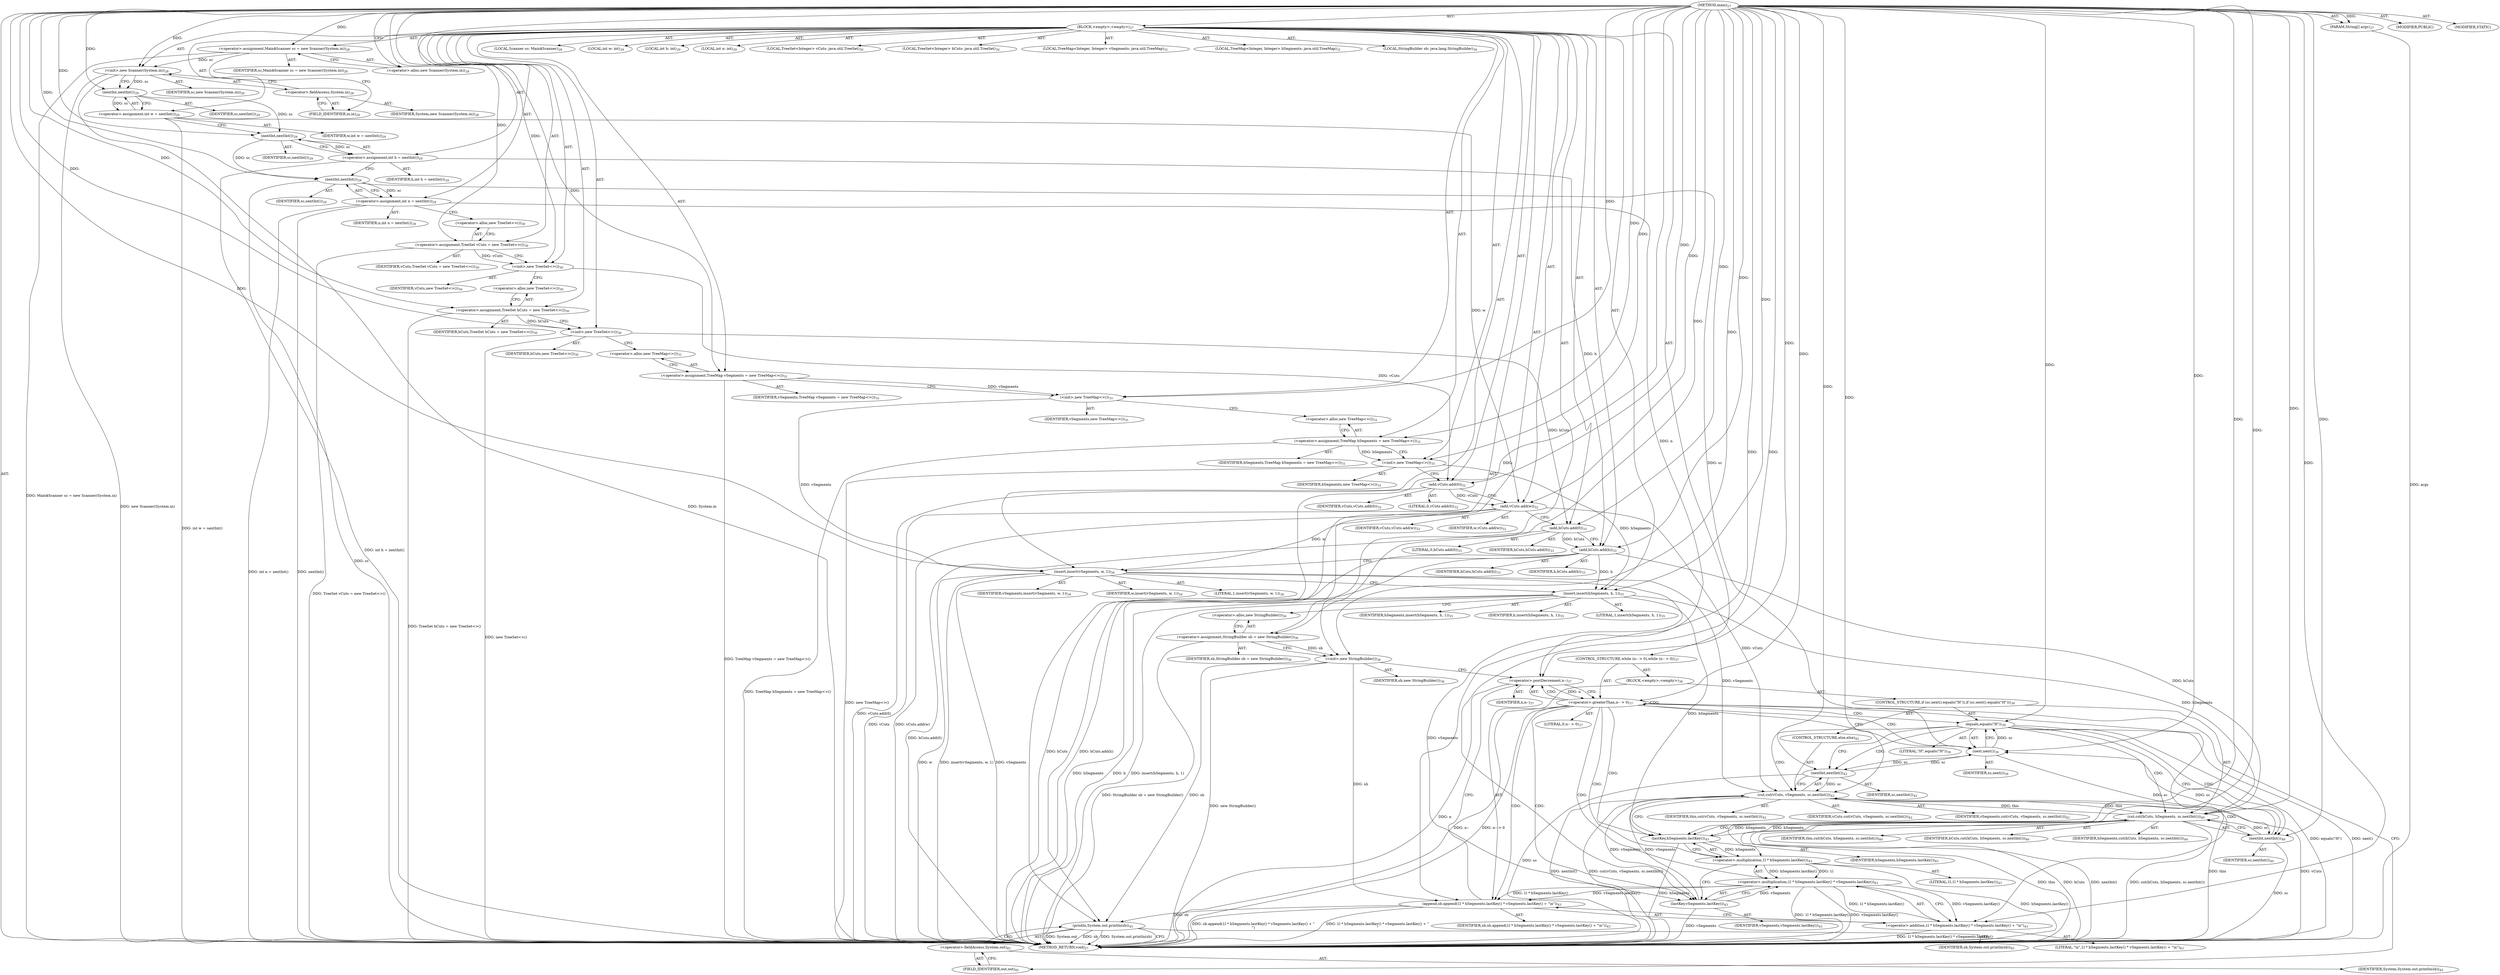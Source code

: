 digraph "main" {  
"115" [label = <(METHOD,main)<SUB>27</SUB>> ]
"116" [label = <(PARAM,String[] args)<SUB>27</SUB>> ]
"117" [label = <(BLOCK,&lt;empty&gt;,&lt;empty&gt;)<SUB>27</SUB>> ]
"4" [label = <(LOCAL,Scanner sc: Main$Scanner)<SUB>28</SUB>> ]
"118" [label = <(&lt;operator&gt;.assignment,Main$Scanner sc = new Scanner(System.in))<SUB>28</SUB>> ]
"119" [label = <(IDENTIFIER,sc,Main$Scanner sc = new Scanner(System.in))<SUB>28</SUB>> ]
"120" [label = <(&lt;operator&gt;.alloc,new Scanner(System.in))<SUB>28</SUB>> ]
"121" [label = <(&lt;init&gt;,new Scanner(System.in))<SUB>28</SUB>> ]
"3" [label = <(IDENTIFIER,sc,new Scanner(System.in))<SUB>28</SUB>> ]
"122" [label = <(&lt;operator&gt;.fieldAccess,System.in)<SUB>28</SUB>> ]
"123" [label = <(IDENTIFIER,System,new Scanner(System.in))<SUB>28</SUB>> ]
"124" [label = <(FIELD_IDENTIFIER,in,in)<SUB>28</SUB>> ]
"125" [label = <(LOCAL,int w: int)<SUB>29</SUB>> ]
"126" [label = <(LOCAL,int h: int)<SUB>29</SUB>> ]
"127" [label = <(LOCAL,int n: int)<SUB>29</SUB>> ]
"128" [label = <(&lt;operator&gt;.assignment,int w = nextInt())<SUB>29</SUB>> ]
"129" [label = <(IDENTIFIER,w,int w = nextInt())<SUB>29</SUB>> ]
"130" [label = <(nextInt,nextInt())<SUB>29</SUB>> ]
"131" [label = <(IDENTIFIER,sc,nextInt())<SUB>29</SUB>> ]
"132" [label = <(&lt;operator&gt;.assignment,int h = nextInt())<SUB>29</SUB>> ]
"133" [label = <(IDENTIFIER,h,int h = nextInt())<SUB>29</SUB>> ]
"134" [label = <(nextInt,nextInt())<SUB>29</SUB>> ]
"135" [label = <(IDENTIFIER,sc,nextInt())<SUB>29</SUB>> ]
"136" [label = <(&lt;operator&gt;.assignment,int n = nextInt())<SUB>29</SUB>> ]
"137" [label = <(IDENTIFIER,n,int n = nextInt())<SUB>29</SUB>> ]
"138" [label = <(nextInt,nextInt())<SUB>29</SUB>> ]
"139" [label = <(IDENTIFIER,sc,nextInt())<SUB>29</SUB>> ]
"6" [label = <(LOCAL,TreeSet&lt;Integer&gt; vCuts: java.util.TreeSet)<SUB>30</SUB>> ]
"8" [label = <(LOCAL,TreeSet&lt;Integer&gt; hCuts: java.util.TreeSet)<SUB>30</SUB>> ]
"140" [label = <(&lt;operator&gt;.assignment,TreeSet vCuts = new TreeSet&lt;&gt;())<SUB>30</SUB>> ]
"141" [label = <(IDENTIFIER,vCuts,TreeSet vCuts = new TreeSet&lt;&gt;())<SUB>30</SUB>> ]
"142" [label = <(&lt;operator&gt;.alloc,new TreeSet&lt;&gt;())<SUB>30</SUB>> ]
"143" [label = <(&lt;init&gt;,new TreeSet&lt;&gt;())<SUB>30</SUB>> ]
"5" [label = <(IDENTIFIER,vCuts,new TreeSet&lt;&gt;())<SUB>30</SUB>> ]
"144" [label = <(&lt;operator&gt;.assignment,TreeSet hCuts = new TreeSet&lt;&gt;())<SUB>30</SUB>> ]
"145" [label = <(IDENTIFIER,hCuts,TreeSet hCuts = new TreeSet&lt;&gt;())<SUB>30</SUB>> ]
"146" [label = <(&lt;operator&gt;.alloc,new TreeSet&lt;&gt;())<SUB>30</SUB>> ]
"147" [label = <(&lt;init&gt;,new TreeSet&lt;&gt;())<SUB>30</SUB>> ]
"7" [label = <(IDENTIFIER,hCuts,new TreeSet&lt;&gt;())<SUB>30</SUB>> ]
"10" [label = <(LOCAL,TreeMap&lt;Integer, Integer&gt; vSegments: java.util.TreeMap)<SUB>31</SUB>> ]
"12" [label = <(LOCAL,TreeMap&lt;Integer, Integer&gt; hSegments: java.util.TreeMap)<SUB>31</SUB>> ]
"148" [label = <(&lt;operator&gt;.assignment,TreeMap vSegments = new TreeMap&lt;&gt;())<SUB>31</SUB>> ]
"149" [label = <(IDENTIFIER,vSegments,TreeMap vSegments = new TreeMap&lt;&gt;())<SUB>31</SUB>> ]
"150" [label = <(&lt;operator&gt;.alloc,new TreeMap&lt;&gt;())<SUB>31</SUB>> ]
"151" [label = <(&lt;init&gt;,new TreeMap&lt;&gt;())<SUB>31</SUB>> ]
"9" [label = <(IDENTIFIER,vSegments,new TreeMap&lt;&gt;())<SUB>31</SUB>> ]
"152" [label = <(&lt;operator&gt;.assignment,TreeMap hSegments = new TreeMap&lt;&gt;())<SUB>31</SUB>> ]
"153" [label = <(IDENTIFIER,hSegments,TreeMap hSegments = new TreeMap&lt;&gt;())<SUB>31</SUB>> ]
"154" [label = <(&lt;operator&gt;.alloc,new TreeMap&lt;&gt;())<SUB>31</SUB>> ]
"155" [label = <(&lt;init&gt;,new TreeMap&lt;&gt;())<SUB>31</SUB>> ]
"11" [label = <(IDENTIFIER,hSegments,new TreeMap&lt;&gt;())<SUB>31</SUB>> ]
"156" [label = <(add,vCuts.add(0))<SUB>32</SUB>> ]
"157" [label = <(IDENTIFIER,vCuts,vCuts.add(0))<SUB>32</SUB>> ]
"158" [label = <(LITERAL,0,vCuts.add(0))<SUB>32</SUB>> ]
"159" [label = <(add,vCuts.add(w))<SUB>32</SUB>> ]
"160" [label = <(IDENTIFIER,vCuts,vCuts.add(w))<SUB>32</SUB>> ]
"161" [label = <(IDENTIFIER,w,vCuts.add(w))<SUB>32</SUB>> ]
"162" [label = <(add,hCuts.add(0))<SUB>33</SUB>> ]
"163" [label = <(IDENTIFIER,hCuts,hCuts.add(0))<SUB>33</SUB>> ]
"164" [label = <(LITERAL,0,hCuts.add(0))<SUB>33</SUB>> ]
"165" [label = <(add,hCuts.add(h))<SUB>33</SUB>> ]
"166" [label = <(IDENTIFIER,hCuts,hCuts.add(h))<SUB>33</SUB>> ]
"167" [label = <(IDENTIFIER,h,hCuts.add(h))<SUB>33</SUB>> ]
"168" [label = <(insert,insert(vSegments, w, 1))<SUB>34</SUB>> ]
"169" [label = <(IDENTIFIER,vSegments,insert(vSegments, w, 1))<SUB>34</SUB>> ]
"170" [label = <(IDENTIFIER,w,insert(vSegments, w, 1))<SUB>34</SUB>> ]
"171" [label = <(LITERAL,1,insert(vSegments, w, 1))<SUB>34</SUB>> ]
"172" [label = <(insert,insert(hSegments, h, 1))<SUB>35</SUB>> ]
"173" [label = <(IDENTIFIER,hSegments,insert(hSegments, h, 1))<SUB>35</SUB>> ]
"174" [label = <(IDENTIFIER,h,insert(hSegments, h, 1))<SUB>35</SUB>> ]
"175" [label = <(LITERAL,1,insert(hSegments, h, 1))<SUB>35</SUB>> ]
"14" [label = <(LOCAL,StringBuilder sb: java.lang.StringBuilder)<SUB>36</SUB>> ]
"176" [label = <(&lt;operator&gt;.assignment,StringBuilder sb = new StringBuilder())<SUB>36</SUB>> ]
"177" [label = <(IDENTIFIER,sb,StringBuilder sb = new StringBuilder())<SUB>36</SUB>> ]
"178" [label = <(&lt;operator&gt;.alloc,new StringBuilder())<SUB>36</SUB>> ]
"179" [label = <(&lt;init&gt;,new StringBuilder())<SUB>36</SUB>> ]
"13" [label = <(IDENTIFIER,sb,new StringBuilder())<SUB>36</SUB>> ]
"180" [label = <(CONTROL_STRUCTURE,while (n-- &gt; 0),while (n-- &gt; 0))<SUB>37</SUB>> ]
"181" [label = <(&lt;operator&gt;.greaterThan,n-- &gt; 0)<SUB>37</SUB>> ]
"182" [label = <(&lt;operator&gt;.postDecrement,n--)<SUB>37</SUB>> ]
"183" [label = <(IDENTIFIER,n,n--)<SUB>37</SUB>> ]
"184" [label = <(LITERAL,0,n-- &gt; 0)<SUB>37</SUB>> ]
"185" [label = <(BLOCK,&lt;empty&gt;,&lt;empty&gt;)<SUB>38</SUB>> ]
"186" [label = <(CONTROL_STRUCTURE,if (sc.next().equals(&quot;H&quot;)),if (sc.next().equals(&quot;H&quot;)))<SUB>39</SUB>> ]
"187" [label = <(equals,equals(&quot;H&quot;))<SUB>39</SUB>> ]
"188" [label = <(next,next())<SUB>39</SUB>> ]
"189" [label = <(IDENTIFIER,sc,next())<SUB>39</SUB>> ]
"190" [label = <(LITERAL,&quot;H&quot;,equals(&quot;H&quot;))<SUB>39</SUB>> ]
"191" [label = <(cut,cut(hCuts, hSegments, sc.nextInt()))<SUB>40</SUB>> ]
"192" [label = <(IDENTIFIER,this,cut(hCuts, hSegments, sc.nextInt()))<SUB>40</SUB>> ]
"193" [label = <(IDENTIFIER,hCuts,cut(hCuts, hSegments, sc.nextInt()))<SUB>40</SUB>> ]
"194" [label = <(IDENTIFIER,hSegments,cut(hCuts, hSegments, sc.nextInt()))<SUB>40</SUB>> ]
"195" [label = <(nextInt,nextInt())<SUB>40</SUB>> ]
"196" [label = <(IDENTIFIER,sc,nextInt())<SUB>40</SUB>> ]
"197" [label = <(CONTROL_STRUCTURE,else,else)<SUB>42</SUB>> ]
"198" [label = <(cut,cut(vCuts, vSegments, sc.nextInt()))<SUB>42</SUB>> ]
"199" [label = <(IDENTIFIER,this,cut(vCuts, vSegments, sc.nextInt()))<SUB>42</SUB>> ]
"200" [label = <(IDENTIFIER,vCuts,cut(vCuts, vSegments, sc.nextInt()))<SUB>42</SUB>> ]
"201" [label = <(IDENTIFIER,vSegments,cut(vCuts, vSegments, sc.nextInt()))<SUB>42</SUB>> ]
"202" [label = <(nextInt,nextInt())<SUB>42</SUB>> ]
"203" [label = <(IDENTIFIER,sc,nextInt())<SUB>42</SUB>> ]
"204" [label = <(append,sb.append(1l * hSegments.lastKey() * vSegments.lastKey() + &quot;\n&quot;))<SUB>43</SUB>> ]
"205" [label = <(IDENTIFIER,sb,sb.append(1l * hSegments.lastKey() * vSegments.lastKey() + &quot;\n&quot;))<SUB>43</SUB>> ]
"206" [label = <(&lt;operator&gt;.addition,1l * hSegments.lastKey() * vSegments.lastKey() + &quot;\n&quot;)<SUB>43</SUB>> ]
"207" [label = <(&lt;operator&gt;.multiplication,1l * hSegments.lastKey() * vSegments.lastKey())<SUB>43</SUB>> ]
"208" [label = <(&lt;operator&gt;.multiplication,1l * hSegments.lastKey())<SUB>43</SUB>> ]
"209" [label = <(LITERAL,1l,1l * hSegments.lastKey())<SUB>43</SUB>> ]
"210" [label = <(lastKey,hSegments.lastKey())<SUB>43</SUB>> ]
"211" [label = <(IDENTIFIER,hSegments,hSegments.lastKey())<SUB>43</SUB>> ]
"212" [label = <(lastKey,vSegments.lastKey())<SUB>43</SUB>> ]
"213" [label = <(IDENTIFIER,vSegments,vSegments.lastKey())<SUB>43</SUB>> ]
"214" [label = <(LITERAL,&quot;\n&quot;,1l * hSegments.lastKey() * vSegments.lastKey() + &quot;\n&quot;)<SUB>43</SUB>> ]
"215" [label = <(println,System.out.println(sb))<SUB>45</SUB>> ]
"216" [label = <(&lt;operator&gt;.fieldAccess,System.out)<SUB>45</SUB>> ]
"217" [label = <(IDENTIFIER,System,System.out.println(sb))<SUB>45</SUB>> ]
"218" [label = <(FIELD_IDENTIFIER,out,out)<SUB>45</SUB>> ]
"219" [label = <(IDENTIFIER,sb,System.out.println(sb))<SUB>45</SUB>> ]
"220" [label = <(MODIFIER,PUBLIC)> ]
"221" [label = <(MODIFIER,STATIC)> ]
"222" [label = <(METHOD_RETURN,void)<SUB>27</SUB>> ]
  "115" -> "116"  [ label = "AST: "] 
  "115" -> "117"  [ label = "AST: "] 
  "115" -> "220"  [ label = "AST: "] 
  "115" -> "221"  [ label = "AST: "] 
  "115" -> "222"  [ label = "AST: "] 
  "117" -> "4"  [ label = "AST: "] 
  "117" -> "118"  [ label = "AST: "] 
  "117" -> "121"  [ label = "AST: "] 
  "117" -> "125"  [ label = "AST: "] 
  "117" -> "126"  [ label = "AST: "] 
  "117" -> "127"  [ label = "AST: "] 
  "117" -> "128"  [ label = "AST: "] 
  "117" -> "132"  [ label = "AST: "] 
  "117" -> "136"  [ label = "AST: "] 
  "117" -> "6"  [ label = "AST: "] 
  "117" -> "8"  [ label = "AST: "] 
  "117" -> "140"  [ label = "AST: "] 
  "117" -> "143"  [ label = "AST: "] 
  "117" -> "144"  [ label = "AST: "] 
  "117" -> "147"  [ label = "AST: "] 
  "117" -> "10"  [ label = "AST: "] 
  "117" -> "12"  [ label = "AST: "] 
  "117" -> "148"  [ label = "AST: "] 
  "117" -> "151"  [ label = "AST: "] 
  "117" -> "152"  [ label = "AST: "] 
  "117" -> "155"  [ label = "AST: "] 
  "117" -> "156"  [ label = "AST: "] 
  "117" -> "159"  [ label = "AST: "] 
  "117" -> "162"  [ label = "AST: "] 
  "117" -> "165"  [ label = "AST: "] 
  "117" -> "168"  [ label = "AST: "] 
  "117" -> "172"  [ label = "AST: "] 
  "117" -> "14"  [ label = "AST: "] 
  "117" -> "176"  [ label = "AST: "] 
  "117" -> "179"  [ label = "AST: "] 
  "117" -> "180"  [ label = "AST: "] 
  "117" -> "215"  [ label = "AST: "] 
  "118" -> "119"  [ label = "AST: "] 
  "118" -> "120"  [ label = "AST: "] 
  "121" -> "3"  [ label = "AST: "] 
  "121" -> "122"  [ label = "AST: "] 
  "122" -> "123"  [ label = "AST: "] 
  "122" -> "124"  [ label = "AST: "] 
  "128" -> "129"  [ label = "AST: "] 
  "128" -> "130"  [ label = "AST: "] 
  "130" -> "131"  [ label = "AST: "] 
  "132" -> "133"  [ label = "AST: "] 
  "132" -> "134"  [ label = "AST: "] 
  "134" -> "135"  [ label = "AST: "] 
  "136" -> "137"  [ label = "AST: "] 
  "136" -> "138"  [ label = "AST: "] 
  "138" -> "139"  [ label = "AST: "] 
  "140" -> "141"  [ label = "AST: "] 
  "140" -> "142"  [ label = "AST: "] 
  "143" -> "5"  [ label = "AST: "] 
  "144" -> "145"  [ label = "AST: "] 
  "144" -> "146"  [ label = "AST: "] 
  "147" -> "7"  [ label = "AST: "] 
  "148" -> "149"  [ label = "AST: "] 
  "148" -> "150"  [ label = "AST: "] 
  "151" -> "9"  [ label = "AST: "] 
  "152" -> "153"  [ label = "AST: "] 
  "152" -> "154"  [ label = "AST: "] 
  "155" -> "11"  [ label = "AST: "] 
  "156" -> "157"  [ label = "AST: "] 
  "156" -> "158"  [ label = "AST: "] 
  "159" -> "160"  [ label = "AST: "] 
  "159" -> "161"  [ label = "AST: "] 
  "162" -> "163"  [ label = "AST: "] 
  "162" -> "164"  [ label = "AST: "] 
  "165" -> "166"  [ label = "AST: "] 
  "165" -> "167"  [ label = "AST: "] 
  "168" -> "169"  [ label = "AST: "] 
  "168" -> "170"  [ label = "AST: "] 
  "168" -> "171"  [ label = "AST: "] 
  "172" -> "173"  [ label = "AST: "] 
  "172" -> "174"  [ label = "AST: "] 
  "172" -> "175"  [ label = "AST: "] 
  "176" -> "177"  [ label = "AST: "] 
  "176" -> "178"  [ label = "AST: "] 
  "179" -> "13"  [ label = "AST: "] 
  "180" -> "181"  [ label = "AST: "] 
  "180" -> "185"  [ label = "AST: "] 
  "181" -> "182"  [ label = "AST: "] 
  "181" -> "184"  [ label = "AST: "] 
  "182" -> "183"  [ label = "AST: "] 
  "185" -> "186"  [ label = "AST: "] 
  "185" -> "204"  [ label = "AST: "] 
  "186" -> "187"  [ label = "AST: "] 
  "186" -> "191"  [ label = "AST: "] 
  "186" -> "197"  [ label = "AST: "] 
  "187" -> "188"  [ label = "AST: "] 
  "187" -> "190"  [ label = "AST: "] 
  "188" -> "189"  [ label = "AST: "] 
  "191" -> "192"  [ label = "AST: "] 
  "191" -> "193"  [ label = "AST: "] 
  "191" -> "194"  [ label = "AST: "] 
  "191" -> "195"  [ label = "AST: "] 
  "195" -> "196"  [ label = "AST: "] 
  "197" -> "198"  [ label = "AST: "] 
  "198" -> "199"  [ label = "AST: "] 
  "198" -> "200"  [ label = "AST: "] 
  "198" -> "201"  [ label = "AST: "] 
  "198" -> "202"  [ label = "AST: "] 
  "202" -> "203"  [ label = "AST: "] 
  "204" -> "205"  [ label = "AST: "] 
  "204" -> "206"  [ label = "AST: "] 
  "206" -> "207"  [ label = "AST: "] 
  "206" -> "214"  [ label = "AST: "] 
  "207" -> "208"  [ label = "AST: "] 
  "207" -> "212"  [ label = "AST: "] 
  "208" -> "209"  [ label = "AST: "] 
  "208" -> "210"  [ label = "AST: "] 
  "210" -> "211"  [ label = "AST: "] 
  "212" -> "213"  [ label = "AST: "] 
  "215" -> "216"  [ label = "AST: "] 
  "215" -> "219"  [ label = "AST: "] 
  "216" -> "217"  [ label = "AST: "] 
  "216" -> "218"  [ label = "AST: "] 
  "118" -> "124"  [ label = "CFG: "] 
  "121" -> "130"  [ label = "CFG: "] 
  "128" -> "134"  [ label = "CFG: "] 
  "132" -> "138"  [ label = "CFG: "] 
  "136" -> "142"  [ label = "CFG: "] 
  "140" -> "143"  [ label = "CFG: "] 
  "143" -> "146"  [ label = "CFG: "] 
  "144" -> "147"  [ label = "CFG: "] 
  "147" -> "150"  [ label = "CFG: "] 
  "148" -> "151"  [ label = "CFG: "] 
  "151" -> "154"  [ label = "CFG: "] 
  "152" -> "155"  [ label = "CFG: "] 
  "155" -> "156"  [ label = "CFG: "] 
  "156" -> "159"  [ label = "CFG: "] 
  "159" -> "162"  [ label = "CFG: "] 
  "162" -> "165"  [ label = "CFG: "] 
  "165" -> "168"  [ label = "CFG: "] 
  "168" -> "172"  [ label = "CFG: "] 
  "172" -> "178"  [ label = "CFG: "] 
  "176" -> "179"  [ label = "CFG: "] 
  "179" -> "182"  [ label = "CFG: "] 
  "215" -> "222"  [ label = "CFG: "] 
  "120" -> "118"  [ label = "CFG: "] 
  "122" -> "121"  [ label = "CFG: "] 
  "130" -> "128"  [ label = "CFG: "] 
  "134" -> "132"  [ label = "CFG: "] 
  "138" -> "136"  [ label = "CFG: "] 
  "142" -> "140"  [ label = "CFG: "] 
  "146" -> "144"  [ label = "CFG: "] 
  "150" -> "148"  [ label = "CFG: "] 
  "154" -> "152"  [ label = "CFG: "] 
  "178" -> "176"  [ label = "CFG: "] 
  "181" -> "188"  [ label = "CFG: "] 
  "181" -> "218"  [ label = "CFG: "] 
  "216" -> "215"  [ label = "CFG: "] 
  "124" -> "122"  [ label = "CFG: "] 
  "182" -> "181"  [ label = "CFG: "] 
  "204" -> "182"  [ label = "CFG: "] 
  "218" -> "216"  [ label = "CFG: "] 
  "187" -> "195"  [ label = "CFG: "] 
  "187" -> "202"  [ label = "CFG: "] 
  "191" -> "210"  [ label = "CFG: "] 
  "206" -> "204"  [ label = "CFG: "] 
  "188" -> "187"  [ label = "CFG: "] 
  "195" -> "191"  [ label = "CFG: "] 
  "198" -> "210"  [ label = "CFG: "] 
  "207" -> "206"  [ label = "CFG: "] 
  "202" -> "198"  [ label = "CFG: "] 
  "208" -> "212"  [ label = "CFG: "] 
  "212" -> "207"  [ label = "CFG: "] 
  "210" -> "208"  [ label = "CFG: "] 
  "115" -> "120"  [ label = "CFG: "] 
  "116" -> "222"  [ label = "DDG: args"] 
  "118" -> "222"  [ label = "DDG: Main$Scanner sc = new Scanner(System.in)"] 
  "121" -> "222"  [ label = "DDG: System.in"] 
  "121" -> "222"  [ label = "DDG: new Scanner(System.in)"] 
  "128" -> "222"  [ label = "DDG: int w = nextInt()"] 
  "132" -> "222"  [ label = "DDG: int h = nextInt()"] 
  "138" -> "222"  [ label = "DDG: sc"] 
  "136" -> "222"  [ label = "DDG: nextInt()"] 
  "136" -> "222"  [ label = "DDG: int n = nextInt()"] 
  "140" -> "222"  [ label = "DDG: TreeSet vCuts = new TreeSet&lt;&gt;()"] 
  "144" -> "222"  [ label = "DDG: TreeSet hCuts = new TreeSet&lt;&gt;()"] 
  "147" -> "222"  [ label = "DDG: new TreeSet&lt;&gt;()"] 
  "148" -> "222"  [ label = "DDG: TreeMap vSegments = new TreeMap&lt;&gt;()"] 
  "152" -> "222"  [ label = "DDG: TreeMap hSegments = new TreeMap&lt;&gt;()"] 
  "155" -> "222"  [ label = "DDG: new TreeMap&lt;&gt;()"] 
  "156" -> "222"  [ label = "DDG: vCuts.add(0)"] 
  "159" -> "222"  [ label = "DDG: vCuts"] 
  "159" -> "222"  [ label = "DDG: vCuts.add(w)"] 
  "162" -> "222"  [ label = "DDG: hCuts.add(0)"] 
  "165" -> "222"  [ label = "DDG: hCuts"] 
  "165" -> "222"  [ label = "DDG: hCuts.add(h)"] 
  "168" -> "222"  [ label = "DDG: vSegments"] 
  "168" -> "222"  [ label = "DDG: w"] 
  "168" -> "222"  [ label = "DDG: insert(vSegments, w, 1)"] 
  "172" -> "222"  [ label = "DDG: hSegments"] 
  "172" -> "222"  [ label = "DDG: h"] 
  "172" -> "222"  [ label = "DDG: insert(hSegments, h, 1)"] 
  "176" -> "222"  [ label = "DDG: StringBuilder sb = new StringBuilder()"] 
  "179" -> "222"  [ label = "DDG: new StringBuilder()"] 
  "182" -> "222"  [ label = "DDG: n"] 
  "181" -> "222"  [ label = "DDG: n--"] 
  "181" -> "222"  [ label = "DDG: n-- &gt; 0"] 
  "215" -> "222"  [ label = "DDG: System.out"] 
  "215" -> "222"  [ label = "DDG: sb"] 
  "215" -> "222"  [ label = "DDG: System.out.println(sb)"] 
  "187" -> "222"  [ label = "DDG: next()"] 
  "187" -> "222"  [ label = "DDG: equals(&quot;H&quot;)"] 
  "198" -> "222"  [ label = "DDG: this"] 
  "198" -> "222"  [ label = "DDG: vCuts"] 
  "202" -> "222"  [ label = "DDG: sc"] 
  "198" -> "222"  [ label = "DDG: nextInt()"] 
  "198" -> "222"  [ label = "DDG: cut(vCuts, vSegments, sc.nextInt())"] 
  "191" -> "222"  [ label = "DDG: this"] 
  "191" -> "222"  [ label = "DDG: hCuts"] 
  "195" -> "222"  [ label = "DDG: sc"] 
  "191" -> "222"  [ label = "DDG: nextInt()"] 
  "191" -> "222"  [ label = "DDG: cut(hCuts, hSegments, sc.nextInt())"] 
  "210" -> "222"  [ label = "DDG: hSegments"] 
  "208" -> "222"  [ label = "DDG: hSegments.lastKey()"] 
  "207" -> "222"  [ label = "DDG: 1l * hSegments.lastKey()"] 
  "212" -> "222"  [ label = "DDG: vSegments"] 
  "207" -> "222"  [ label = "DDG: vSegments.lastKey()"] 
  "206" -> "222"  [ label = "DDG: 1l * hSegments.lastKey() * vSegments.lastKey()"] 
  "204" -> "222"  [ label = "DDG: 1l * hSegments.lastKey() * vSegments.lastKey() + &quot;\n&quot;"] 
  "204" -> "222"  [ label = "DDG: sb.append(1l * hSegments.lastKey() * vSegments.lastKey() + &quot;\n&quot;)"] 
  "115" -> "116"  [ label = "DDG: "] 
  "115" -> "118"  [ label = "DDG: "] 
  "130" -> "128"  [ label = "DDG: sc"] 
  "134" -> "132"  [ label = "DDG: sc"] 
  "138" -> "136"  [ label = "DDG: sc"] 
  "115" -> "140"  [ label = "DDG: "] 
  "115" -> "144"  [ label = "DDG: "] 
  "115" -> "148"  [ label = "DDG: "] 
  "115" -> "152"  [ label = "DDG: "] 
  "115" -> "176"  [ label = "DDG: "] 
  "118" -> "121"  [ label = "DDG: sc"] 
  "115" -> "121"  [ label = "DDG: "] 
  "140" -> "143"  [ label = "DDG: vCuts"] 
  "115" -> "143"  [ label = "DDG: "] 
  "144" -> "147"  [ label = "DDG: hCuts"] 
  "115" -> "147"  [ label = "DDG: "] 
  "148" -> "151"  [ label = "DDG: vSegments"] 
  "115" -> "151"  [ label = "DDG: "] 
  "152" -> "155"  [ label = "DDG: hSegments"] 
  "115" -> "155"  [ label = "DDG: "] 
  "143" -> "156"  [ label = "DDG: vCuts"] 
  "115" -> "156"  [ label = "DDG: "] 
  "156" -> "159"  [ label = "DDG: vCuts"] 
  "115" -> "159"  [ label = "DDG: "] 
  "128" -> "159"  [ label = "DDG: w"] 
  "147" -> "162"  [ label = "DDG: hCuts"] 
  "115" -> "162"  [ label = "DDG: "] 
  "162" -> "165"  [ label = "DDG: hCuts"] 
  "115" -> "165"  [ label = "DDG: "] 
  "132" -> "165"  [ label = "DDG: h"] 
  "151" -> "168"  [ label = "DDG: vSegments"] 
  "115" -> "168"  [ label = "DDG: "] 
  "159" -> "168"  [ label = "DDG: w"] 
  "155" -> "172"  [ label = "DDG: hSegments"] 
  "115" -> "172"  [ label = "DDG: "] 
  "165" -> "172"  [ label = "DDG: h"] 
  "176" -> "179"  [ label = "DDG: sb"] 
  "115" -> "179"  [ label = "DDG: "] 
  "179" -> "215"  [ label = "DDG: sb"] 
  "204" -> "215"  [ label = "DDG: sb"] 
  "115" -> "215"  [ label = "DDG: "] 
  "121" -> "130"  [ label = "DDG: sc"] 
  "115" -> "130"  [ label = "DDG: "] 
  "130" -> "134"  [ label = "DDG: sc"] 
  "115" -> "134"  [ label = "DDG: "] 
  "134" -> "138"  [ label = "DDG: sc"] 
  "115" -> "138"  [ label = "DDG: "] 
  "182" -> "181"  [ label = "DDG: n"] 
  "115" -> "181"  [ label = "DDG: "] 
  "136" -> "182"  [ label = "DDG: n"] 
  "115" -> "182"  [ label = "DDG: "] 
  "179" -> "204"  [ label = "DDG: sb"] 
  "115" -> "204"  [ label = "DDG: "] 
  "207" -> "204"  [ label = "DDG: 1l * hSegments.lastKey()"] 
  "207" -> "204"  [ label = "DDG: vSegments.lastKey()"] 
  "188" -> "187"  [ label = "DDG: sc"] 
  "115" -> "187"  [ label = "DDG: "] 
  "198" -> "191"  [ label = "DDG: this"] 
  "115" -> "191"  [ label = "DDG: "] 
  "165" -> "191"  [ label = "DDG: hCuts"] 
  "172" -> "191"  [ label = "DDG: hSegments"] 
  "210" -> "191"  [ label = "DDG: hSegments"] 
  "195" -> "191"  [ label = "DDG: sc"] 
  "207" -> "206"  [ label = "DDG: 1l * hSegments.lastKey()"] 
  "207" -> "206"  [ label = "DDG: vSegments.lastKey()"] 
  "115" -> "206"  [ label = "DDG: "] 
  "138" -> "188"  [ label = "DDG: sc"] 
  "202" -> "188"  [ label = "DDG: sc"] 
  "195" -> "188"  [ label = "DDG: sc"] 
  "115" -> "188"  [ label = "DDG: "] 
  "188" -> "195"  [ label = "DDG: sc"] 
  "115" -> "195"  [ label = "DDG: "] 
  "191" -> "198"  [ label = "DDG: this"] 
  "115" -> "198"  [ label = "DDG: "] 
  "159" -> "198"  [ label = "DDG: vCuts"] 
  "168" -> "198"  [ label = "DDG: vSegments"] 
  "212" -> "198"  [ label = "DDG: vSegments"] 
  "202" -> "198"  [ label = "DDG: sc"] 
  "208" -> "207"  [ label = "DDG: 1l"] 
  "208" -> "207"  [ label = "DDG: hSegments.lastKey()"] 
  "212" -> "207"  [ label = "DDG: vSegments"] 
  "188" -> "202"  [ label = "DDG: sc"] 
  "115" -> "202"  [ label = "DDG: "] 
  "115" -> "208"  [ label = "DDG: "] 
  "210" -> "208"  [ label = "DDG: hSegments"] 
  "168" -> "212"  [ label = "DDG: vSegments"] 
  "198" -> "212"  [ label = "DDG: vSegments"] 
  "115" -> "212"  [ label = "DDG: "] 
  "172" -> "210"  [ label = "DDG: hSegments"] 
  "191" -> "210"  [ label = "DDG: hSegments"] 
  "115" -> "210"  [ label = "DDG: "] 
  "181" -> "188"  [ label = "CDG: "] 
  "181" -> "182"  [ label = "CDG: "] 
  "181" -> "210"  [ label = "CDG: "] 
  "181" -> "204"  [ label = "CDG: "] 
  "181" -> "206"  [ label = "CDG: "] 
  "181" -> "181"  [ label = "CDG: "] 
  "181" -> "208"  [ label = "CDG: "] 
  "181" -> "187"  [ label = "CDG: "] 
  "181" -> "207"  [ label = "CDG: "] 
  "181" -> "212"  [ label = "CDG: "] 
  "187" -> "198"  [ label = "CDG: "] 
  "187" -> "202"  [ label = "CDG: "] 
  "187" -> "191"  [ label = "CDG: "] 
  "187" -> "195"  [ label = "CDG: "] 
}
